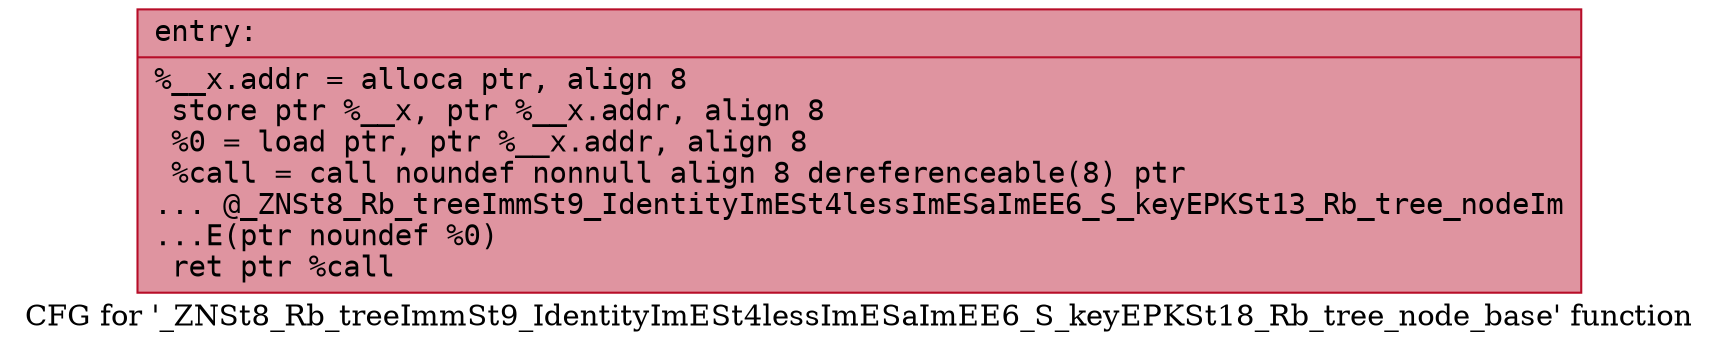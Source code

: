 digraph "CFG for '_ZNSt8_Rb_treeImmSt9_IdentityImESt4lessImESaImEE6_S_keyEPKSt18_Rb_tree_node_base' function" {
	label="CFG for '_ZNSt8_Rb_treeImmSt9_IdentityImESt4lessImESaImEE6_S_keyEPKSt18_Rb_tree_node_base' function";

	Node0x56346574ee30 [shape=record,color="#b70d28ff", style=filled, fillcolor="#b70d2870" fontname="Courier",label="{entry:\l|  %__x.addr = alloca ptr, align 8\l  store ptr %__x, ptr %__x.addr, align 8\l  %0 = load ptr, ptr %__x.addr, align 8\l  %call = call noundef nonnull align 8 dereferenceable(8) ptr\l... @_ZNSt8_Rb_treeImmSt9_IdentityImESt4lessImESaImEE6_S_keyEPKSt13_Rb_tree_nodeIm\l...E(ptr noundef %0)\l  ret ptr %call\l}"];
}
